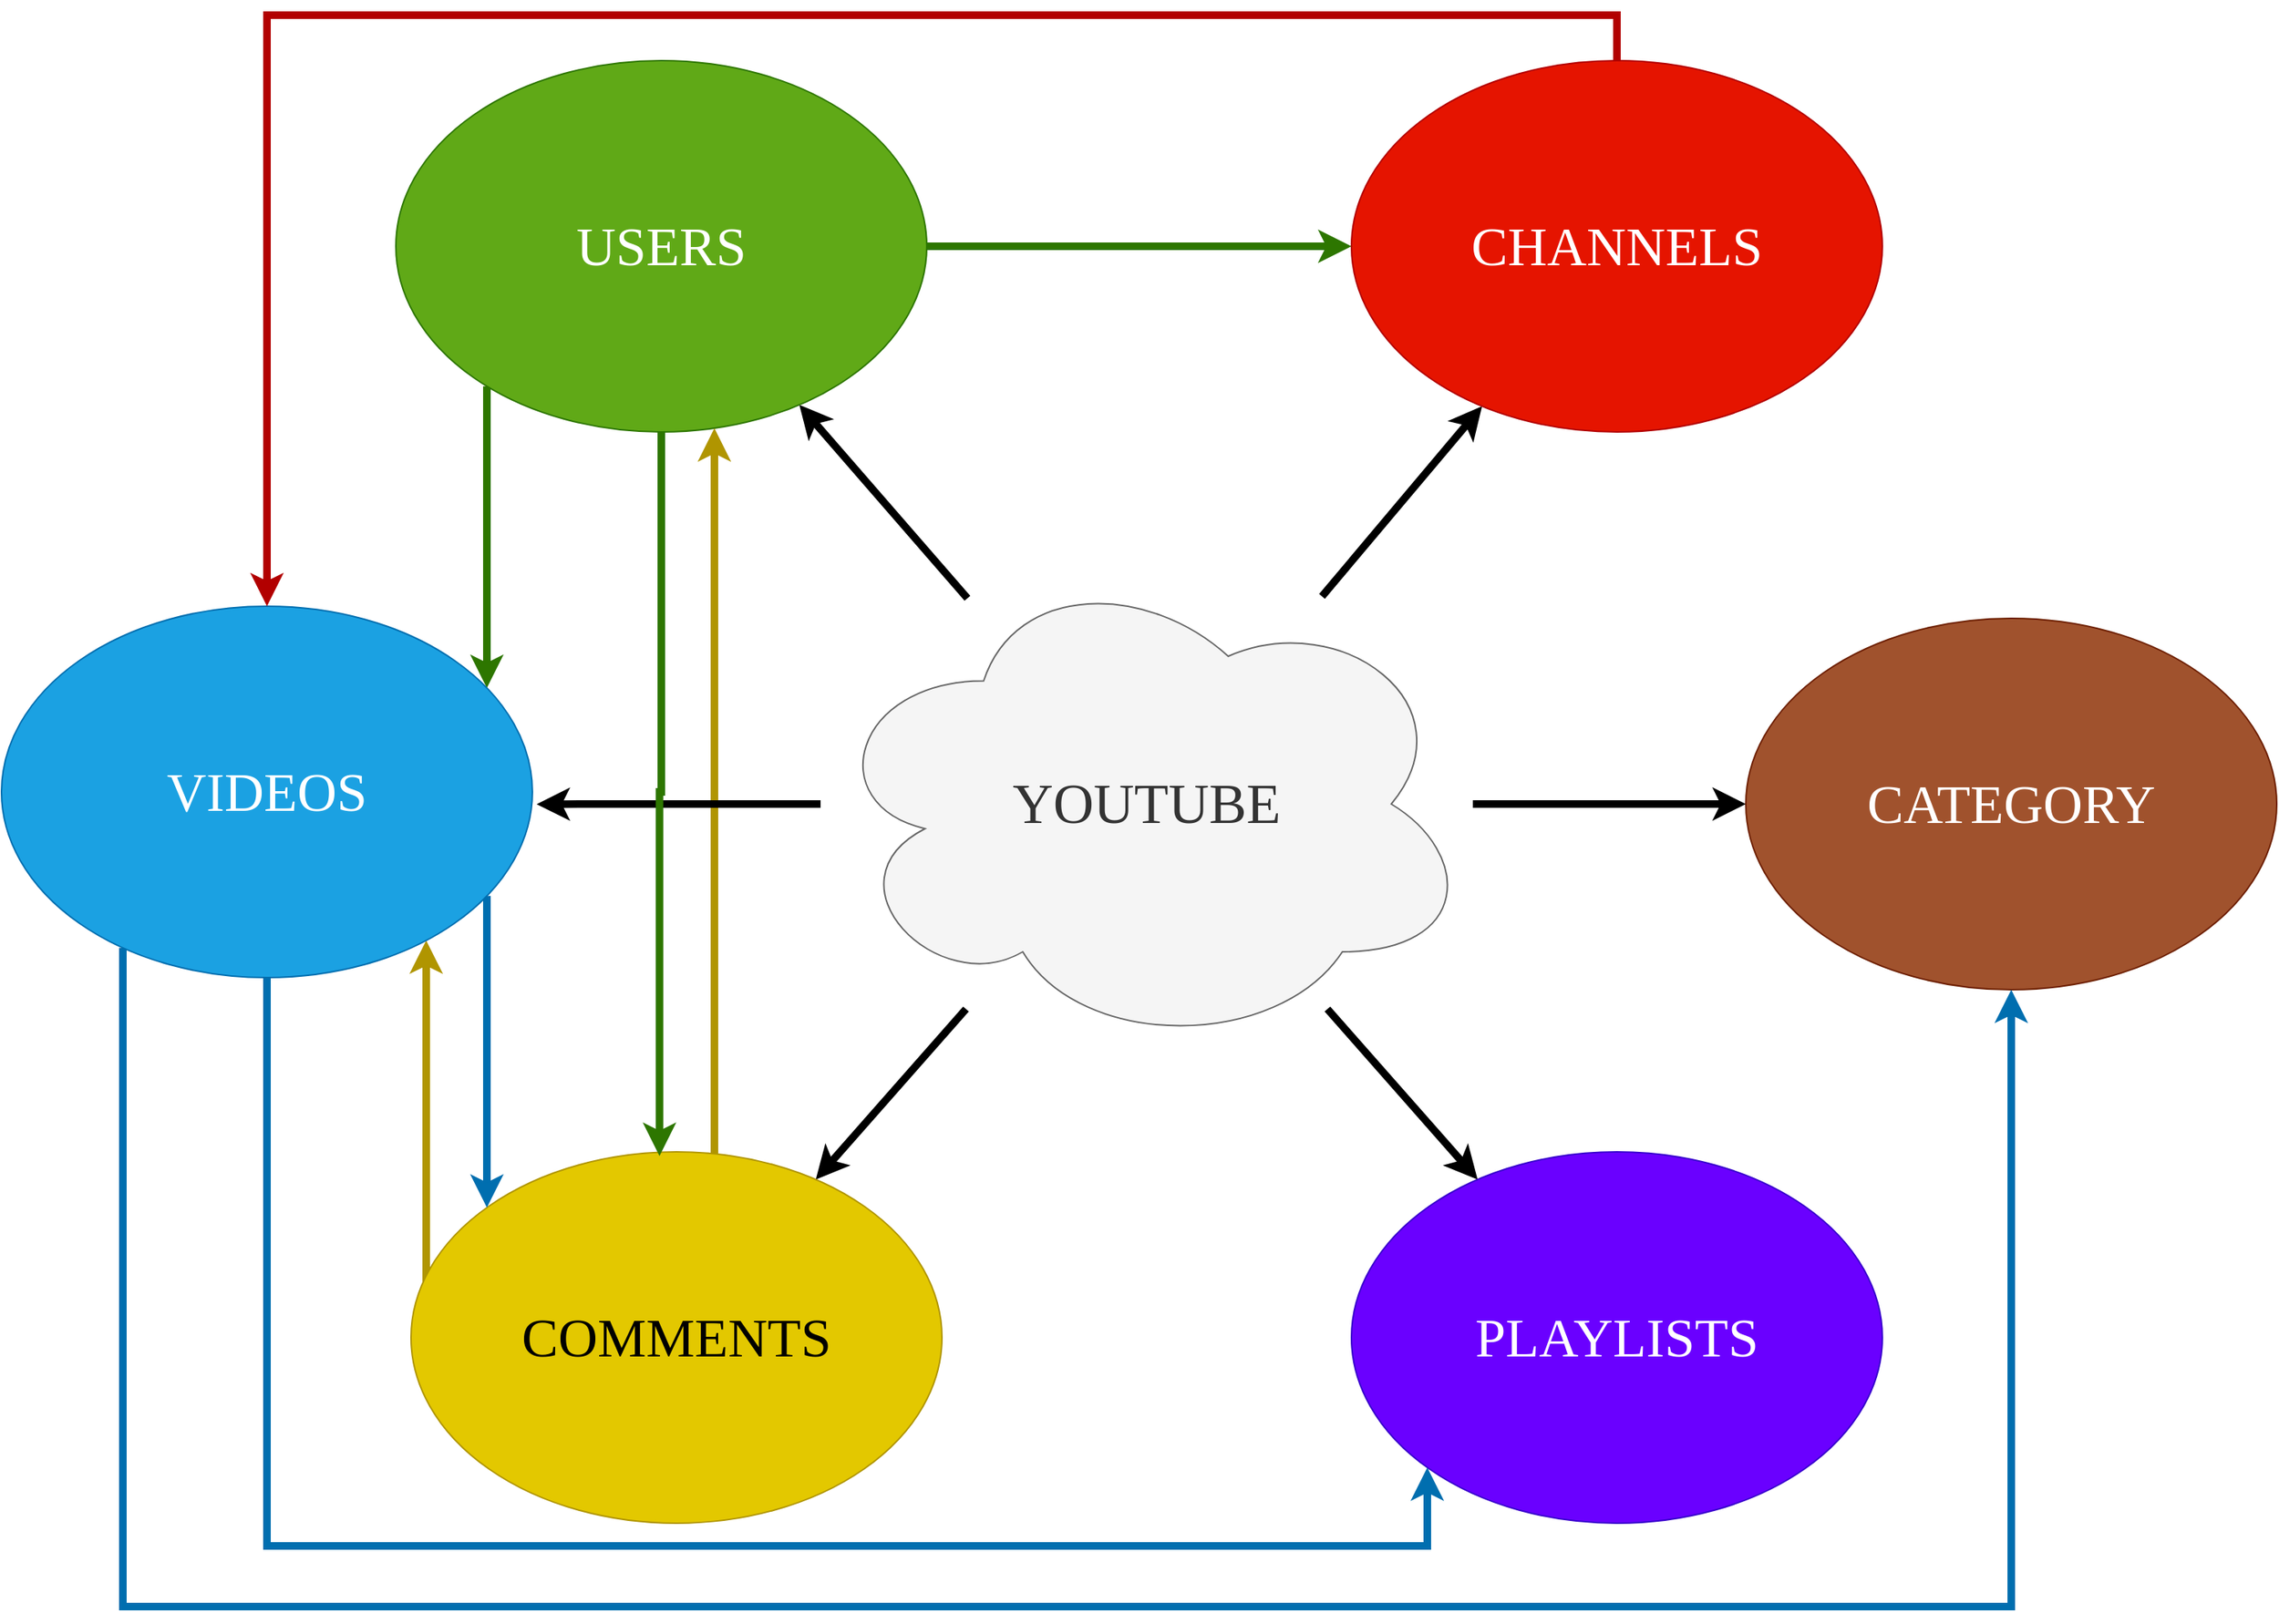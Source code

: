 <mxfile version="22.1.2" type="device">
  <diagram name="Page-1" id="-VGV8Oeib3y8EXi644z8">
    <mxGraphModel dx="2680" dy="1380" grid="1" gridSize="10" guides="1" tooltips="1" connect="1" arrows="1" fold="1" page="1" pageScale="1" pageWidth="850" pageHeight="1100" math="0" shadow="0">
      <root>
        <mxCell id="0" />
        <mxCell id="1" parent="0" />
        <mxCell id="KrXPkQQ6UGD6C4VyvJTb-71" style="rounded=0;orthogonalLoop=1;jettySize=auto;html=1;strokeWidth=5;" edge="1" parent="1" source="KrXPkQQ6UGD6C4VyvJTb-60" target="KrXPkQQ6UGD6C4VyvJTb-65">
          <mxGeometry relative="1" as="geometry" />
        </mxCell>
        <mxCell id="KrXPkQQ6UGD6C4VyvJTb-72" style="rounded=0;orthogonalLoop=1;jettySize=auto;html=1;strokeWidth=5;" edge="1" parent="1" source="KrXPkQQ6UGD6C4VyvJTb-60" target="KrXPkQQ6UGD6C4VyvJTb-68">
          <mxGeometry relative="1" as="geometry" />
        </mxCell>
        <mxCell id="KrXPkQQ6UGD6C4VyvJTb-73" style="edgeStyle=orthogonalEdgeStyle;rounded=0;orthogonalLoop=1;jettySize=auto;html=1;strokeWidth=5;" edge="1" parent="1" source="KrXPkQQ6UGD6C4VyvJTb-60" target="KrXPkQQ6UGD6C4VyvJTb-62">
          <mxGeometry relative="1" as="geometry" />
        </mxCell>
        <mxCell id="KrXPkQQ6UGD6C4VyvJTb-74" style="rounded=0;orthogonalLoop=1;jettySize=auto;html=1;strokeWidth=5;" edge="1" parent="1" source="KrXPkQQ6UGD6C4VyvJTb-60" target="KrXPkQQ6UGD6C4VyvJTb-64">
          <mxGeometry relative="1" as="geometry" />
        </mxCell>
        <mxCell id="KrXPkQQ6UGD6C4VyvJTb-75" style="rounded=0;orthogonalLoop=1;jettySize=auto;html=1;strokeWidth=5;" edge="1" parent="1" source="KrXPkQQ6UGD6C4VyvJTb-60" target="KrXPkQQ6UGD6C4VyvJTb-66">
          <mxGeometry relative="1" as="geometry" />
        </mxCell>
        <mxCell id="KrXPkQQ6UGD6C4VyvJTb-60" value="YOUTUBE" style="ellipse;shape=cloud;whiteSpace=wrap;html=1;fontSize=37;fillColor=#f5f5f5;fontColor=#333333;strokeColor=#666666;fontFamily=Verdana;" vertex="1" parent="1">
          <mxGeometry x="-210" y="388" width="430" height="325" as="geometry" />
        </mxCell>
        <mxCell id="KrXPkQQ6UGD6C4VyvJTb-62" value="CATEGORY" style="ellipse;whiteSpace=wrap;html=1;fontSize=36;fillColor=#a0522d;fontColor=#ffffff;strokeColor=#6D1F00;fontFamily=Verdana;" vertex="1" parent="1">
          <mxGeometry x="400" y="428" width="350" height="245" as="geometry" />
        </mxCell>
        <mxCell id="KrXPkQQ6UGD6C4VyvJTb-64" value="PLAYLISTS" style="ellipse;whiteSpace=wrap;html=1;fontSize=36;fillColor=#6a00ff;strokeColor=#3700CC;fontColor=#ffffff;fontFamily=Verdana;" vertex="1" parent="1">
          <mxGeometry x="140" y="780" width="350" height="245" as="geometry" />
        </mxCell>
        <mxCell id="KrXPkQQ6UGD6C4VyvJTb-70" style="edgeStyle=orthogonalEdgeStyle;rounded=0;orthogonalLoop=1;jettySize=auto;html=1;entryX=0;entryY=0.5;entryDx=0;entryDy=0;strokeWidth=5;shadow=0;fillColor=#60a917;strokeColor=#2D7600;" edge="1" parent="1" source="KrXPkQQ6UGD6C4VyvJTb-65" target="KrXPkQQ6UGD6C4VyvJTb-68">
          <mxGeometry relative="1" as="geometry" />
        </mxCell>
        <mxCell id="KrXPkQQ6UGD6C4VyvJTb-78" style="rounded=0;orthogonalLoop=1;jettySize=auto;html=1;strokeWidth=5;fillColor=#60a917;strokeColor=#2D7600;edgeStyle=orthogonalEdgeStyle;" edge="1" parent="1" source="KrXPkQQ6UGD6C4VyvJTb-65" target="KrXPkQQ6UGD6C4VyvJTb-67">
          <mxGeometry relative="1" as="geometry">
            <Array as="points">
              <mxPoint x="-430" y="400" />
              <mxPoint x="-430" y="400" />
            </Array>
          </mxGeometry>
        </mxCell>
        <mxCell id="KrXPkQQ6UGD6C4VyvJTb-65" value="USERS" style="ellipse;whiteSpace=wrap;html=1;fontSize=36;fillColor=#60a917;fontColor=#ffffff;strokeColor=#2D7600;fontFamily=Verdana;" vertex="1" parent="1">
          <mxGeometry x="-490" y="60" width="350" height="245" as="geometry" />
        </mxCell>
        <mxCell id="KrXPkQQ6UGD6C4VyvJTb-83" style="edgeStyle=orthogonalEdgeStyle;rounded=0;orthogonalLoop=1;jettySize=auto;html=1;strokeWidth=5;fillColor=#e3c800;strokeColor=#B09500;" edge="1" parent="1" source="KrXPkQQ6UGD6C4VyvJTb-66" target="KrXPkQQ6UGD6C4VyvJTb-65">
          <mxGeometry relative="1" as="geometry">
            <Array as="points">
              <mxPoint x="-280" y="660" />
              <mxPoint x="-280" y="660" />
            </Array>
          </mxGeometry>
        </mxCell>
        <mxCell id="KrXPkQQ6UGD6C4VyvJTb-84" style="rounded=0;orthogonalLoop=1;jettySize=auto;html=1;exitX=0.121;exitY=0.186;exitDx=0;exitDy=0;exitPerimeter=0;strokeWidth=5;fillColor=#e3c800;strokeColor=#B09500;edgeStyle=orthogonalEdgeStyle;" edge="1" parent="1" source="KrXPkQQ6UGD6C4VyvJTb-66" target="KrXPkQQ6UGD6C4VyvJTb-67">
          <mxGeometry relative="1" as="geometry">
            <Array as="points">
              <mxPoint x="-438" y="870" />
              <mxPoint x="-470" y="870" />
            </Array>
          </mxGeometry>
        </mxCell>
        <mxCell id="KrXPkQQ6UGD6C4VyvJTb-66" value="COMMENTS" style="ellipse;whiteSpace=wrap;html=1;fontSize=36;fillColor=#e3c800;fontColor=#000000;strokeColor=#B09500;fontFamily=Verdana;" vertex="1" parent="1">
          <mxGeometry x="-480" y="780" width="350" height="245" as="geometry" />
        </mxCell>
        <mxCell id="KrXPkQQ6UGD6C4VyvJTb-80" style="rounded=0;orthogonalLoop=1;jettySize=auto;html=1;strokeWidth=5;fillColor=#1ba1e2;strokeColor=#006EAF;edgeStyle=orthogonalEdgeStyle;" edge="1" parent="1" source="KrXPkQQ6UGD6C4VyvJTb-67" target="KrXPkQQ6UGD6C4VyvJTb-66">
          <mxGeometry relative="1" as="geometry">
            <Array as="points">
              <mxPoint x="-430" y="760" />
              <mxPoint x="-430" y="760" />
            </Array>
          </mxGeometry>
        </mxCell>
        <mxCell id="KrXPkQQ6UGD6C4VyvJTb-81" style="edgeStyle=orthogonalEdgeStyle;rounded=0;orthogonalLoop=1;jettySize=auto;html=1;strokeWidth=5;fillColor=#1ba1e2;strokeColor=#006EAF;" edge="1" parent="1" source="KrXPkQQ6UGD6C4VyvJTb-67" target="KrXPkQQ6UGD6C4VyvJTb-62">
          <mxGeometry relative="1" as="geometry">
            <Array as="points">
              <mxPoint x="-670" y="1080" />
              <mxPoint x="575" y="1080" />
            </Array>
          </mxGeometry>
        </mxCell>
        <mxCell id="KrXPkQQ6UGD6C4VyvJTb-82" style="rounded=0;orthogonalLoop=1;jettySize=auto;html=1;strokeWidth=5;fillColor=#1ba1e2;strokeColor=#006EAF;edgeStyle=orthogonalEdgeStyle;" edge="1" parent="1" source="KrXPkQQ6UGD6C4VyvJTb-67" target="KrXPkQQ6UGD6C4VyvJTb-64">
          <mxGeometry relative="1" as="geometry">
            <Array as="points">
              <mxPoint x="-575" y="1040" />
              <mxPoint x="190" y="1040" />
            </Array>
          </mxGeometry>
        </mxCell>
        <mxCell id="KrXPkQQ6UGD6C4VyvJTb-67" value="VIDEOS" style="ellipse;whiteSpace=wrap;html=1;fontSize=36;fillColor=#1ba1e2;fontColor=#ffffff;strokeColor=#006EAF;fontFamily=Verdana;" vertex="1" parent="1">
          <mxGeometry x="-750" y="420" width="350" height="245" as="geometry" />
        </mxCell>
        <mxCell id="KrXPkQQ6UGD6C4VyvJTb-85" style="rounded=0;orthogonalLoop=1;jettySize=auto;html=1;strokeWidth=5;fillColor=#e51400;strokeColor=#B20000;edgeStyle=orthogonalEdgeStyle;" edge="1" parent="1" source="KrXPkQQ6UGD6C4VyvJTb-68" target="KrXPkQQ6UGD6C4VyvJTb-67">
          <mxGeometry relative="1" as="geometry">
            <Array as="points">
              <mxPoint x="315" y="30" />
              <mxPoint x="-575" y="30" />
            </Array>
          </mxGeometry>
        </mxCell>
        <mxCell id="KrXPkQQ6UGD6C4VyvJTb-68" value="CHANNELS" style="ellipse;whiteSpace=wrap;html=1;fontSize=36;fillColor=#e51400;fontColor=#ffffff;strokeColor=#B20000;fontFamily=Verdana;" vertex="1" parent="1">
          <mxGeometry x="140" y="60" width="350" height="245" as="geometry" />
        </mxCell>
        <mxCell id="KrXPkQQ6UGD6C4VyvJTb-77" style="edgeStyle=orthogonalEdgeStyle;rounded=0;orthogonalLoop=1;jettySize=auto;html=1;entryX=1.008;entryY=0.533;entryDx=0;entryDy=0;entryPerimeter=0;strokeWidth=5;" edge="1" parent="1" source="KrXPkQQ6UGD6C4VyvJTb-60" target="KrXPkQQ6UGD6C4VyvJTb-67">
          <mxGeometry relative="1" as="geometry" />
        </mxCell>
        <mxCell id="KrXPkQQ6UGD6C4VyvJTb-79" style="edgeStyle=orthogonalEdgeStyle;rounded=0;orthogonalLoop=1;jettySize=auto;html=1;entryX=0.468;entryY=0.011;entryDx=0;entryDy=0;entryPerimeter=0;strokeWidth=5;fillColor=#60a917;strokeColor=#2D7600;" edge="1" parent="1" source="KrXPkQQ6UGD6C4VyvJTb-65" target="KrXPkQQ6UGD6C4VyvJTb-66">
          <mxGeometry relative="1" as="geometry" />
        </mxCell>
      </root>
    </mxGraphModel>
  </diagram>
</mxfile>
